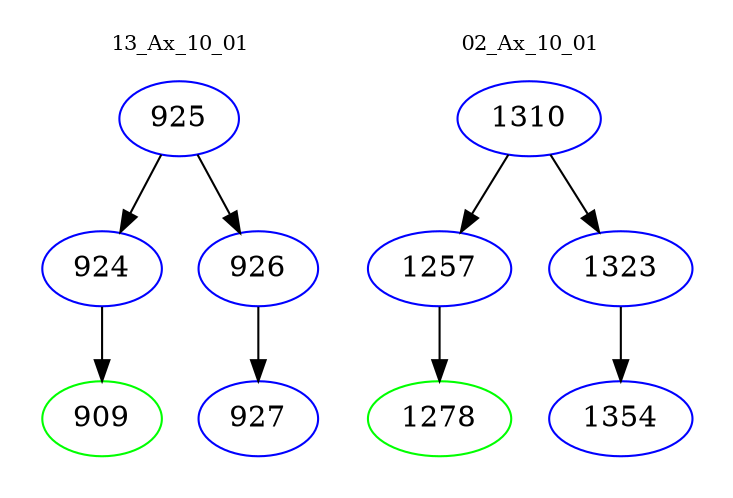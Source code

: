 digraph{
subgraph cluster_0 {
color = white
label = "13_Ax_10_01";
fontsize=10;
T0_925 [label="925", color="blue"]
T0_925 -> T0_924 [color="black"]
T0_924 [label="924", color="blue"]
T0_924 -> T0_909 [color="black"]
T0_909 [label="909", color="green"]
T0_925 -> T0_926 [color="black"]
T0_926 [label="926", color="blue"]
T0_926 -> T0_927 [color="black"]
T0_927 [label="927", color="blue"]
}
subgraph cluster_1 {
color = white
label = "02_Ax_10_01";
fontsize=10;
T1_1310 [label="1310", color="blue"]
T1_1310 -> T1_1257 [color="black"]
T1_1257 [label="1257", color="blue"]
T1_1257 -> T1_1278 [color="black"]
T1_1278 [label="1278", color="green"]
T1_1310 -> T1_1323 [color="black"]
T1_1323 [label="1323", color="blue"]
T1_1323 -> T1_1354 [color="black"]
T1_1354 [label="1354", color="blue"]
}
}
